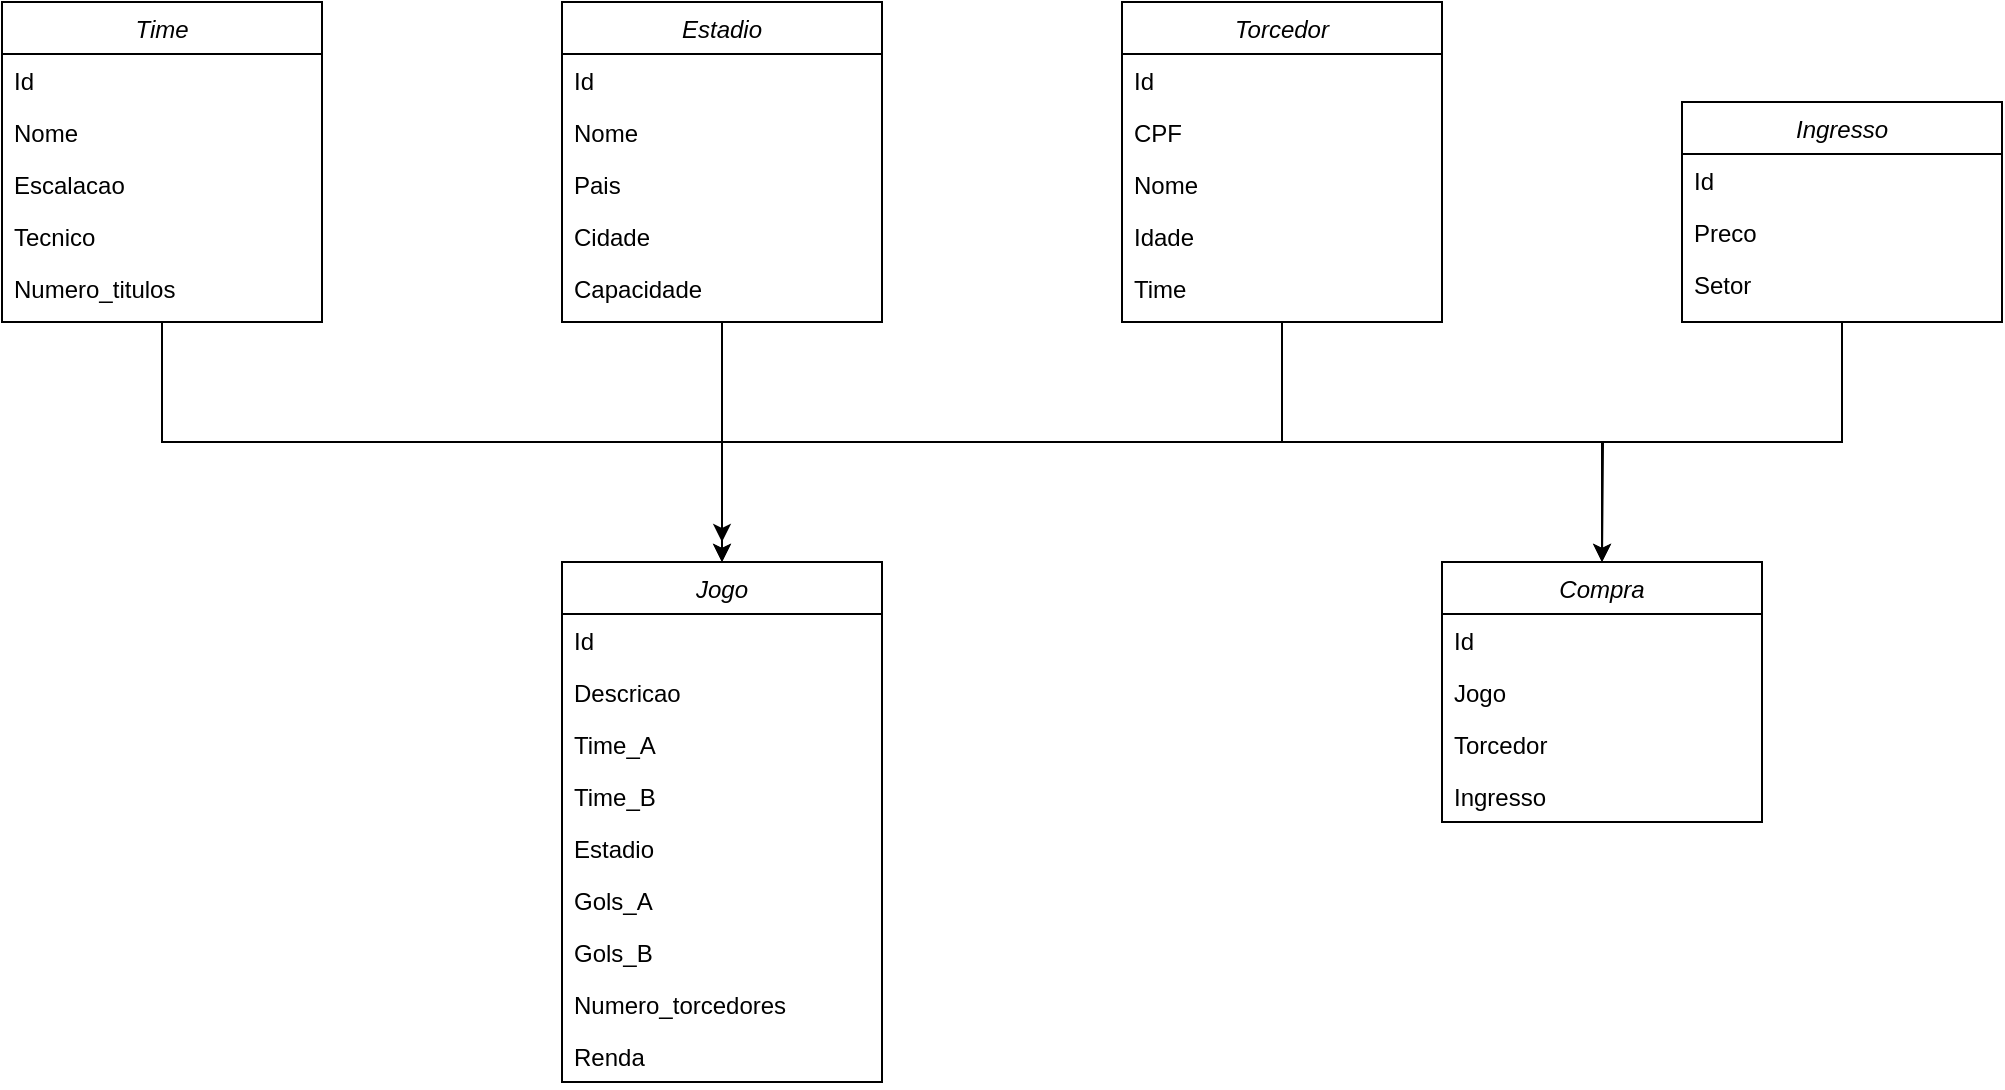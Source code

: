 <mxfile version="13.0.3" type="device"><diagram id="C5RBs43oDa-KdzZeNtuy" name="Page-1"><mxGraphModel dx="1221" dy="714" grid="1" gridSize="10" guides="1" tooltips="1" connect="1" arrows="1" fold="1" page="1" pageScale="1" pageWidth="2000" pageHeight="2000" math="0" shadow="0"><root><mxCell id="WIyWlLk6GJQsqaUBKTNV-0"/><mxCell id="WIyWlLk6GJQsqaUBKTNV-1" parent="WIyWlLk6GJQsqaUBKTNV-0"/><mxCell id="0atT59FKisIsrhBfUBpd-53" style="edgeStyle=orthogonalEdgeStyle;rounded=0;orthogonalLoop=1;jettySize=auto;html=1;exitX=0.5;exitY=1;exitDx=0;exitDy=0;" edge="1" parent="WIyWlLk6GJQsqaUBKTNV-1" source="0atT59FKisIsrhBfUBpd-20"><mxGeometry relative="1" as="geometry"><mxPoint x="960" y="430" as="targetPoint"/></mxGeometry></mxCell><mxCell id="0atT59FKisIsrhBfUBpd-52" style="edgeStyle=orthogonalEdgeStyle;rounded=0;orthogonalLoop=1;jettySize=auto;html=1;exitX=0.5;exitY=1;exitDx=0;exitDy=0;entryX=0.5;entryY=0;entryDx=0;entryDy=0;" edge="1" parent="WIyWlLk6GJQsqaUBKTNV-1" source="0atT59FKisIsrhBfUBpd-14" target="0atT59FKisIsrhBfUBpd-37"><mxGeometry relative="1" as="geometry"/></mxCell><mxCell id="0atT59FKisIsrhBfUBpd-20" value="Estadio" style="swimlane;fontStyle=2;align=center;verticalAlign=top;childLayout=stackLayout;horizontal=1;startSize=26;horizontalStack=0;resizeParent=1;resizeLast=0;collapsible=1;marginBottom=0;rounded=0;shadow=0;strokeWidth=1;" vertex="1" parent="WIyWlLk6GJQsqaUBKTNV-1"><mxGeometry x="880" y="160" width="160" height="160" as="geometry"><mxRectangle x="230" y="140" width="160" height="26" as="alternateBounds"/></mxGeometry></mxCell><mxCell id="0atT59FKisIsrhBfUBpd-21" value="Id" style="text;align=left;verticalAlign=top;spacingLeft=4;spacingRight=4;overflow=hidden;rotatable=0;points=[[0,0.5],[1,0.5]];portConstraint=eastwest;rounded=0;shadow=0;html=0;" vertex="1" parent="0atT59FKisIsrhBfUBpd-20"><mxGeometry y="26" width="160" height="26" as="geometry"/></mxCell><mxCell id="0atT59FKisIsrhBfUBpd-22" value="Nome" style="text;align=left;verticalAlign=top;spacingLeft=4;spacingRight=4;overflow=hidden;rotatable=0;points=[[0,0.5],[1,0.5]];portConstraint=eastwest;rounded=0;shadow=0;html=0;" vertex="1" parent="0atT59FKisIsrhBfUBpd-20"><mxGeometry y="52" width="160" height="26" as="geometry"/></mxCell><mxCell id="0atT59FKisIsrhBfUBpd-23" value="Pais" style="text;align=left;verticalAlign=top;spacingLeft=4;spacingRight=4;overflow=hidden;rotatable=0;points=[[0,0.5],[1,0.5]];portConstraint=eastwest;rounded=0;shadow=0;html=0;" vertex="1" parent="0atT59FKisIsrhBfUBpd-20"><mxGeometry y="78" width="160" height="26" as="geometry"/></mxCell><mxCell id="0atT59FKisIsrhBfUBpd-24" value="Cidade" style="text;align=left;verticalAlign=top;spacingLeft=4;spacingRight=4;overflow=hidden;rotatable=0;points=[[0,0.5],[1,0.5]];portConstraint=eastwest;rounded=0;shadow=0;html=0;" vertex="1" parent="0atT59FKisIsrhBfUBpd-20"><mxGeometry y="104" width="160" height="26" as="geometry"/></mxCell><mxCell id="0atT59FKisIsrhBfUBpd-25" value="Capacidade" style="text;align=left;verticalAlign=top;spacingLeft=4;spacingRight=4;overflow=hidden;rotatable=0;points=[[0,0.5],[1,0.5]];portConstraint=eastwest;rounded=0;shadow=0;html=0;" vertex="1" parent="0atT59FKisIsrhBfUBpd-20"><mxGeometry y="130" width="160" height="26" as="geometry"/></mxCell><mxCell id="0atT59FKisIsrhBfUBpd-68" style="edgeStyle=orthogonalEdgeStyle;rounded=0;orthogonalLoop=1;jettySize=auto;html=1;exitX=0.5;exitY=1;exitDx=0;exitDy=0;entryX=0.5;entryY=0;entryDx=0;entryDy=0;" edge="1" parent="WIyWlLk6GJQsqaUBKTNV-1" source="0atT59FKisIsrhBfUBpd-29" target="0atT59FKisIsrhBfUBpd-37"><mxGeometry relative="1" as="geometry"/></mxCell><mxCell id="0atT59FKisIsrhBfUBpd-84" style="edgeStyle=orthogonalEdgeStyle;rounded=0;orthogonalLoop=1;jettySize=auto;html=1;exitX=0.5;exitY=1;exitDx=0;exitDy=0;entryX=0.5;entryY=0;entryDx=0;entryDy=0;" edge="1" parent="WIyWlLk6GJQsqaUBKTNV-1" source="0atT59FKisIsrhBfUBpd-29" target="0atT59FKisIsrhBfUBpd-80"><mxGeometry relative="1" as="geometry"/></mxCell><mxCell id="0atT59FKisIsrhBfUBpd-29" value="Torcedor" style="swimlane;fontStyle=2;align=center;verticalAlign=top;childLayout=stackLayout;horizontal=1;startSize=26;horizontalStack=0;resizeParent=1;resizeLast=0;collapsible=1;marginBottom=0;rounded=0;shadow=0;strokeWidth=1;" vertex="1" parent="WIyWlLk6GJQsqaUBKTNV-1"><mxGeometry x="1160" y="160" width="160" height="160" as="geometry"><mxRectangle x="230" y="140" width="160" height="26" as="alternateBounds"/></mxGeometry></mxCell><mxCell id="0atT59FKisIsrhBfUBpd-30" value="Id" style="text;align=left;verticalAlign=top;spacingLeft=4;spacingRight=4;overflow=hidden;rotatable=0;points=[[0,0.5],[1,0.5]];portConstraint=eastwest;rounded=0;shadow=0;html=0;" vertex="1" parent="0atT59FKisIsrhBfUBpd-29"><mxGeometry y="26" width="160" height="26" as="geometry"/></mxCell><mxCell id="0atT59FKisIsrhBfUBpd-35" value="CPF" style="text;align=left;verticalAlign=top;spacingLeft=4;spacingRight=4;overflow=hidden;rotatable=0;points=[[0,0.5],[1,0.5]];portConstraint=eastwest;rounded=0;shadow=0;html=0;" vertex="1" parent="0atT59FKisIsrhBfUBpd-29"><mxGeometry y="52" width="160" height="26" as="geometry"/></mxCell><mxCell id="0atT59FKisIsrhBfUBpd-31" value="Nome" style="text;align=left;verticalAlign=top;spacingLeft=4;spacingRight=4;overflow=hidden;rotatable=0;points=[[0,0.5],[1,0.5]];portConstraint=eastwest;rounded=0;shadow=0;html=0;" vertex="1" parent="0atT59FKisIsrhBfUBpd-29"><mxGeometry y="78" width="160" height="26" as="geometry"/></mxCell><mxCell id="0atT59FKisIsrhBfUBpd-32" value="Idade" style="text;align=left;verticalAlign=top;spacingLeft=4;spacingRight=4;overflow=hidden;rotatable=0;points=[[0,0.5],[1,0.5]];portConstraint=eastwest;rounded=0;shadow=0;html=0;" vertex="1" parent="0atT59FKisIsrhBfUBpd-29"><mxGeometry y="104" width="160" height="26" as="geometry"/></mxCell><mxCell id="0atT59FKisIsrhBfUBpd-33" value="Time" style="text;align=left;verticalAlign=top;spacingLeft=4;spacingRight=4;overflow=hidden;rotatable=0;points=[[0,0.5],[1,0.5]];portConstraint=eastwest;rounded=0;shadow=0;html=0;" vertex="1" parent="0atT59FKisIsrhBfUBpd-29"><mxGeometry y="130" width="160" height="26" as="geometry"/></mxCell><mxCell id="0atT59FKisIsrhBfUBpd-14" value="Time" style="swimlane;fontStyle=2;align=center;verticalAlign=top;childLayout=stackLayout;horizontal=1;startSize=26;horizontalStack=0;resizeParent=1;resizeLast=0;collapsible=1;marginBottom=0;rounded=0;shadow=0;strokeWidth=1;" vertex="1" parent="WIyWlLk6GJQsqaUBKTNV-1"><mxGeometry x="600" y="160" width="160" height="160" as="geometry"><mxRectangle x="230" y="140" width="160" height="26" as="alternateBounds"/></mxGeometry></mxCell><mxCell id="0atT59FKisIsrhBfUBpd-15" value="Id" style="text;align=left;verticalAlign=top;spacingLeft=4;spacingRight=4;overflow=hidden;rotatable=0;points=[[0,0.5],[1,0.5]];portConstraint=eastwest;rounded=0;shadow=0;html=0;" vertex="1" parent="0atT59FKisIsrhBfUBpd-14"><mxGeometry y="26" width="160" height="26" as="geometry"/></mxCell><mxCell id="0atT59FKisIsrhBfUBpd-16" value="Nome" style="text;align=left;verticalAlign=top;spacingLeft=4;spacingRight=4;overflow=hidden;rotatable=0;points=[[0,0.5],[1,0.5]];portConstraint=eastwest;rounded=0;shadow=0;html=0;" vertex="1" parent="0atT59FKisIsrhBfUBpd-14"><mxGeometry y="52" width="160" height="26" as="geometry"/></mxCell><mxCell id="0atT59FKisIsrhBfUBpd-17" value="Escalacao" style="text;align=left;verticalAlign=top;spacingLeft=4;spacingRight=4;overflow=hidden;rotatable=0;points=[[0,0.5],[1,0.5]];portConstraint=eastwest;rounded=0;shadow=0;html=0;" vertex="1" parent="0atT59FKisIsrhBfUBpd-14"><mxGeometry y="78" width="160" height="26" as="geometry"/></mxCell><mxCell id="0atT59FKisIsrhBfUBpd-19" value="Tecnico" style="text;align=left;verticalAlign=top;spacingLeft=4;spacingRight=4;overflow=hidden;rotatable=0;points=[[0,0.5],[1,0.5]];portConstraint=eastwest;rounded=0;shadow=0;html=0;" vertex="1" parent="0atT59FKisIsrhBfUBpd-14"><mxGeometry y="104" width="160" height="26" as="geometry"/></mxCell><mxCell id="0atT59FKisIsrhBfUBpd-28" value="Numero_titulos" style="text;align=left;verticalAlign=top;spacingLeft=4;spacingRight=4;overflow=hidden;rotatable=0;points=[[0,0.5],[1,0.5]];portConstraint=eastwest;rounded=0;shadow=0;html=0;" vertex="1" parent="0atT59FKisIsrhBfUBpd-14"><mxGeometry y="130" width="160" height="26" as="geometry"/></mxCell><mxCell id="0atT59FKisIsrhBfUBpd-85" style="edgeStyle=orthogonalEdgeStyle;rounded=0;orthogonalLoop=1;jettySize=auto;html=1;exitX=0.5;exitY=1;exitDx=0;exitDy=0;" edge="1" parent="WIyWlLk6GJQsqaUBKTNV-1" source="0atT59FKisIsrhBfUBpd-70"><mxGeometry relative="1" as="geometry"><mxPoint x="1400" y="440" as="targetPoint"/></mxGeometry></mxCell><mxCell id="0atT59FKisIsrhBfUBpd-37" value="Jogo" style="swimlane;fontStyle=2;align=center;verticalAlign=top;childLayout=stackLayout;horizontal=1;startSize=26;horizontalStack=0;resizeParent=1;resizeLast=0;collapsible=1;marginBottom=0;rounded=0;shadow=0;strokeWidth=1;" vertex="1" parent="WIyWlLk6GJQsqaUBKTNV-1"><mxGeometry x="880" y="440" width="160" height="260" as="geometry"><mxRectangle x="230" y="140" width="160" height="26" as="alternateBounds"/></mxGeometry></mxCell><mxCell id="0atT59FKisIsrhBfUBpd-38" value="Id" style="text;align=left;verticalAlign=top;spacingLeft=4;spacingRight=4;overflow=hidden;rotatable=0;points=[[0,0.5],[1,0.5]];portConstraint=eastwest;rounded=0;shadow=0;html=0;" vertex="1" parent="0atT59FKisIsrhBfUBpd-37"><mxGeometry y="26" width="160" height="26" as="geometry"/></mxCell><mxCell id="0atT59FKisIsrhBfUBpd-39" value="Descricao" style="text;align=left;verticalAlign=top;spacingLeft=4;spacingRight=4;overflow=hidden;rotatable=0;points=[[0,0.5],[1,0.5]];portConstraint=eastwest;rounded=0;shadow=0;html=0;" vertex="1" parent="0atT59FKisIsrhBfUBpd-37"><mxGeometry y="52" width="160" height="26" as="geometry"/></mxCell><mxCell id="0atT59FKisIsrhBfUBpd-40" value="Time_A" style="text;align=left;verticalAlign=top;spacingLeft=4;spacingRight=4;overflow=hidden;rotatable=0;points=[[0,0.5],[1,0.5]];portConstraint=eastwest;rounded=0;shadow=0;html=0;" vertex="1" parent="0atT59FKisIsrhBfUBpd-37"><mxGeometry y="78" width="160" height="26" as="geometry"/></mxCell><mxCell id="0atT59FKisIsrhBfUBpd-41" value="Time_B" style="text;align=left;verticalAlign=top;spacingLeft=4;spacingRight=4;overflow=hidden;rotatable=0;points=[[0,0.5],[1,0.5]];portConstraint=eastwest;rounded=0;shadow=0;html=0;" vertex="1" parent="0atT59FKisIsrhBfUBpd-37"><mxGeometry y="104" width="160" height="26" as="geometry"/></mxCell><mxCell id="0atT59FKisIsrhBfUBpd-42" value="Estadio" style="text;align=left;verticalAlign=top;spacingLeft=4;spacingRight=4;overflow=hidden;rotatable=0;points=[[0,0.5],[1,0.5]];portConstraint=eastwest;rounded=0;shadow=0;html=0;" vertex="1" parent="0atT59FKisIsrhBfUBpd-37"><mxGeometry y="130" width="160" height="26" as="geometry"/></mxCell><mxCell id="0atT59FKisIsrhBfUBpd-43" value="Gols_A" style="text;align=left;verticalAlign=top;spacingLeft=4;spacingRight=4;overflow=hidden;rotatable=0;points=[[0,0.5],[1,0.5]];portConstraint=eastwest;rounded=0;shadow=0;html=0;" vertex="1" parent="0atT59FKisIsrhBfUBpd-37"><mxGeometry y="156" width="160" height="26" as="geometry"/></mxCell><mxCell id="0atT59FKisIsrhBfUBpd-44" value="Gols_B" style="text;align=left;verticalAlign=top;spacingLeft=4;spacingRight=4;overflow=hidden;rotatable=0;points=[[0,0.5],[1,0.5]];portConstraint=eastwest;rounded=0;shadow=0;html=0;" vertex="1" parent="0atT59FKisIsrhBfUBpd-37"><mxGeometry y="182" width="160" height="26" as="geometry"/></mxCell><mxCell id="0atT59FKisIsrhBfUBpd-66" value="Numero_torcedores" style="text;align=left;verticalAlign=top;spacingLeft=4;spacingRight=4;overflow=hidden;rotatable=0;points=[[0,0.5],[1,0.5]];portConstraint=eastwest;rounded=0;shadow=0;html=0;" vertex="1" parent="0atT59FKisIsrhBfUBpd-37"><mxGeometry y="208" width="160" height="26" as="geometry"/></mxCell><mxCell id="0atT59FKisIsrhBfUBpd-67" value="Renda" style="text;align=left;verticalAlign=top;spacingLeft=4;spacingRight=4;overflow=hidden;rotatable=0;points=[[0,0.5],[1,0.5]];portConstraint=eastwest;rounded=0;shadow=0;html=0;" vertex="1" parent="0atT59FKisIsrhBfUBpd-37"><mxGeometry y="234" width="160" height="26" as="geometry"/></mxCell><mxCell id="0atT59FKisIsrhBfUBpd-80" value="Compra" style="swimlane;fontStyle=2;align=center;verticalAlign=top;childLayout=stackLayout;horizontal=1;startSize=26;horizontalStack=0;resizeParent=1;resizeLast=0;collapsible=1;marginBottom=0;rounded=0;shadow=0;strokeWidth=1;" vertex="1" parent="WIyWlLk6GJQsqaUBKTNV-1"><mxGeometry x="1320" y="440" width="160" height="130" as="geometry"><mxRectangle x="230" y="140" width="160" height="26" as="alternateBounds"/></mxGeometry></mxCell><mxCell id="0atT59FKisIsrhBfUBpd-81" value="Id" style="text;align=left;verticalAlign=top;spacingLeft=4;spacingRight=4;overflow=hidden;rotatable=0;points=[[0,0.5],[1,0.5]];portConstraint=eastwest;rounded=0;shadow=0;html=0;" vertex="1" parent="0atT59FKisIsrhBfUBpd-80"><mxGeometry y="26" width="160" height="26" as="geometry"/></mxCell><mxCell id="0atT59FKisIsrhBfUBpd-86" value="Jogo" style="text;align=left;verticalAlign=top;spacingLeft=4;spacingRight=4;overflow=hidden;rotatable=0;points=[[0,0.5],[1,0.5]];portConstraint=eastwest;rounded=0;shadow=0;html=0;" vertex="1" parent="0atT59FKisIsrhBfUBpd-80"><mxGeometry y="52" width="160" height="26" as="geometry"/></mxCell><mxCell id="0atT59FKisIsrhBfUBpd-82" value="Torcedor" style="text;align=left;verticalAlign=top;spacingLeft=4;spacingRight=4;overflow=hidden;rotatable=0;points=[[0,0.5],[1,0.5]];portConstraint=eastwest;rounded=0;shadow=0;html=0;" vertex="1" parent="0atT59FKisIsrhBfUBpd-80"><mxGeometry y="78" width="160" height="26" as="geometry"/></mxCell><mxCell id="0atT59FKisIsrhBfUBpd-83" value="Ingresso" style="text;align=left;verticalAlign=top;spacingLeft=4;spacingRight=4;overflow=hidden;rotatable=0;points=[[0,0.5],[1,0.5]];portConstraint=eastwest;rounded=0;shadow=0;html=0;" vertex="1" parent="0atT59FKisIsrhBfUBpd-80"><mxGeometry y="104" width="160" height="26" as="geometry"/></mxCell><mxCell id="0atT59FKisIsrhBfUBpd-70" value="Ingresso" style="swimlane;fontStyle=2;align=center;verticalAlign=top;childLayout=stackLayout;horizontal=1;startSize=26;horizontalStack=0;resizeParent=1;resizeLast=0;collapsible=1;marginBottom=0;rounded=0;shadow=0;strokeWidth=1;" vertex="1" parent="WIyWlLk6GJQsqaUBKTNV-1"><mxGeometry x="1440" y="210" width="160" height="110" as="geometry"><mxRectangle x="230" y="140" width="160" height="26" as="alternateBounds"/></mxGeometry></mxCell><mxCell id="0atT59FKisIsrhBfUBpd-71" value="Id" style="text;align=left;verticalAlign=top;spacingLeft=4;spacingRight=4;overflow=hidden;rotatable=0;points=[[0,0.5],[1,0.5]];portConstraint=eastwest;rounded=0;shadow=0;html=0;" vertex="1" parent="0atT59FKisIsrhBfUBpd-70"><mxGeometry y="26" width="160" height="26" as="geometry"/></mxCell><mxCell id="0atT59FKisIsrhBfUBpd-72" value="Preco" style="text;align=left;verticalAlign=top;spacingLeft=4;spacingRight=4;overflow=hidden;rotatable=0;points=[[0,0.5],[1,0.5]];portConstraint=eastwest;rounded=0;shadow=0;html=0;" vertex="1" parent="0atT59FKisIsrhBfUBpd-70"><mxGeometry y="52" width="160" height="26" as="geometry"/></mxCell><mxCell id="0atT59FKisIsrhBfUBpd-73" value="Setor" style="text;align=left;verticalAlign=top;spacingLeft=4;spacingRight=4;overflow=hidden;rotatable=0;points=[[0,0.5],[1,0.5]];portConstraint=eastwest;rounded=0;shadow=0;html=0;" vertex="1" parent="0atT59FKisIsrhBfUBpd-70"><mxGeometry y="78" width="160" height="26" as="geometry"/></mxCell></root></mxGraphModel></diagram></mxfile>